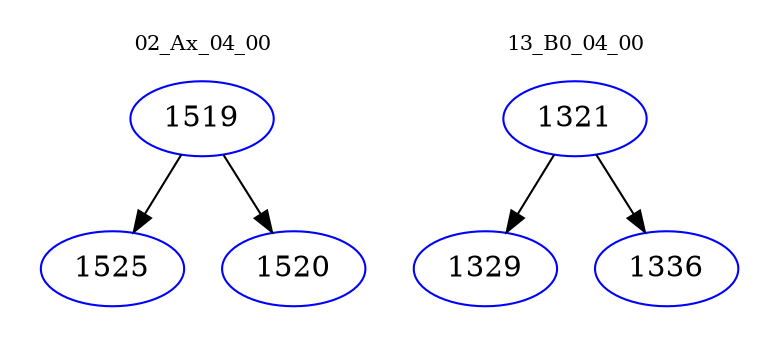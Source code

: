 digraph{
subgraph cluster_0 {
color = white
label = "02_Ax_04_00";
fontsize=10;
T0_1519 [label="1519", color="blue"]
T0_1519 -> T0_1525 [color="black"]
T0_1525 [label="1525", color="blue"]
T0_1519 -> T0_1520 [color="black"]
T0_1520 [label="1520", color="blue"]
}
subgraph cluster_1 {
color = white
label = "13_B0_04_00";
fontsize=10;
T1_1321 [label="1321", color="blue"]
T1_1321 -> T1_1329 [color="black"]
T1_1329 [label="1329", color="blue"]
T1_1321 -> T1_1336 [color="black"]
T1_1336 [label="1336", color="blue"]
}
}

